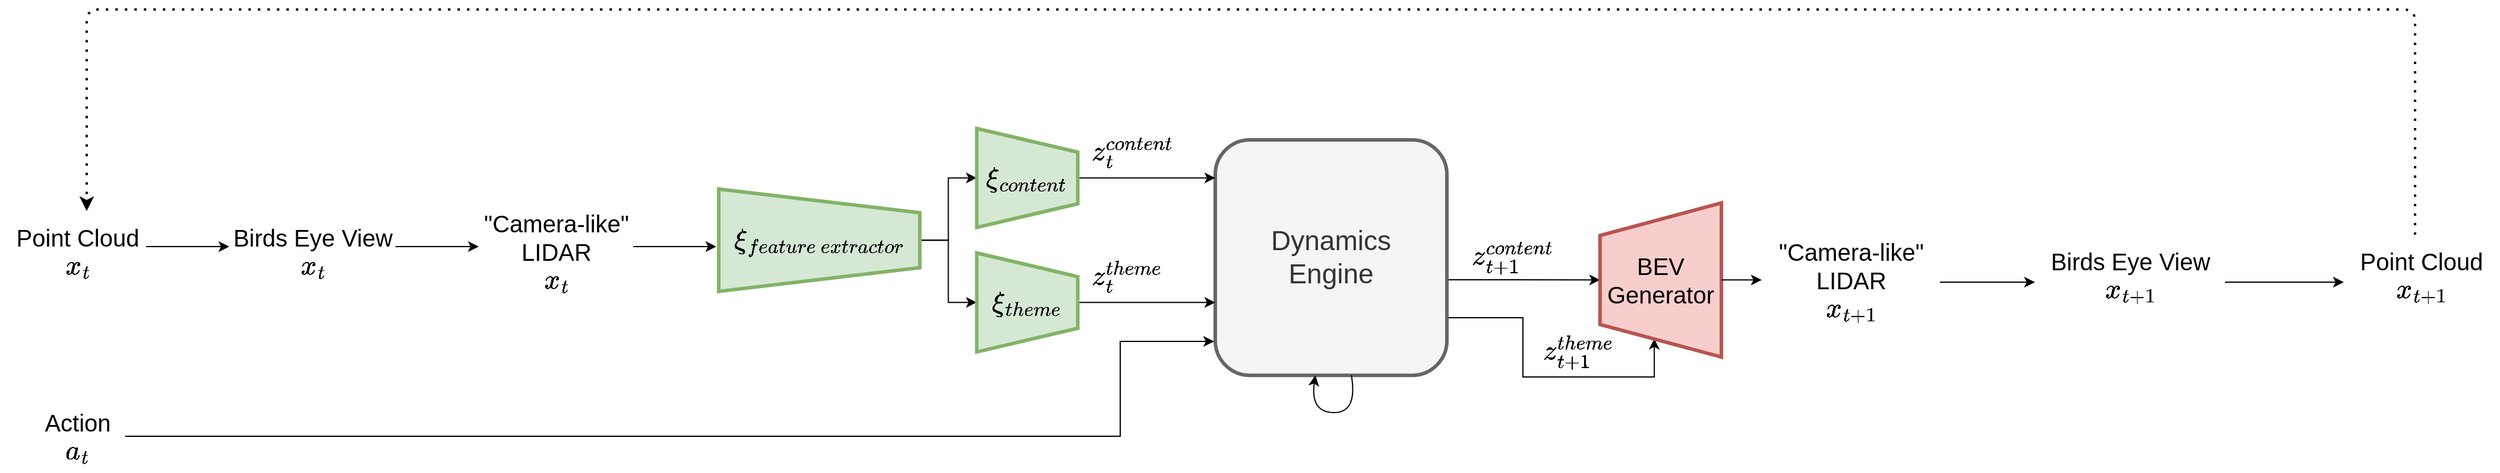 <mxfile version="21.0.2" type="github">
  <diagram id="EVrbKENyEVnjGAG4AELT" name="Page-1">
    <mxGraphModel dx="2440" dy="1301" grid="1" gridSize="10" guides="1" tooltips="1" connect="1" arrows="1" fold="1" page="1" pageScale="1" pageWidth="1169" pageHeight="827" math="1" shadow="0">
      <root>
        <mxCell id="0" />
        <mxCell id="1" parent="0" />
        <mxCell id="2mjd-9uhkY1LPrBKcRSL-13" value="" style="edgeStyle=orthogonalEdgeStyle;rounded=0;orthogonalLoop=1;jettySize=auto;html=1;" parent="1" source="rsoeOqy-VsgO8BAAmOL_-3" target="2mjd-9uhkY1LPrBKcRSL-12" edge="1">
          <mxGeometry relative="1" as="geometry" />
        </mxCell>
        <mxCell id="2mjd-9uhkY1LPrBKcRSL-15" style="edgeStyle=orthogonalEdgeStyle;rounded=0;orthogonalLoop=1;jettySize=auto;html=1;" parent="1" source="rsoeOqy-VsgO8BAAmOL_-3" target="2mjd-9uhkY1LPrBKcRSL-11" edge="1">
          <mxGeometry relative="1" as="geometry" />
        </mxCell>
        <mxCell id="rsoeOqy-VsgO8BAAmOL_-3" value="&lt;div&gt;$$\xi_{feature\&amp;nbsp; extractor}$$&lt;/div&gt;" style="shape=trapezoid;perimeter=trapezoidPerimeter;whiteSpace=wrap;html=1;fixedSize=1;rotation=90;horizontal=0;fontSize=20;fillColor=#d5e8d4;strokeColor=#82b366;strokeWidth=3;" parent="1" vertex="1">
          <mxGeometry x="653.49" y="190" width="86.36" height="169.28" as="geometry" />
        </mxCell>
        <mxCell id="Qng38_FX3BrwguZekm4N-1" style="edgeStyle=orthogonalEdgeStyle;rounded=0;orthogonalLoop=1;jettySize=auto;html=1;" edge="1" parent="1" source="rsoeOqy-VsgO8BAAmOL_-4" target="rsoeOqy-VsgO8BAAmOL_-5">
          <mxGeometry relative="1" as="geometry">
            <Array as="points">
              <mxPoint x="1270" y="308" />
              <mxPoint x="1270" y="308" />
            </Array>
          </mxGeometry>
        </mxCell>
        <mxCell id="Qng38_FX3BrwguZekm4N-2" style="edgeStyle=orthogonalEdgeStyle;rounded=0;orthogonalLoop=1;jettySize=auto;html=1;entryX=0.881;entryY=0.447;entryDx=0;entryDy=0;entryPerimeter=0;" edge="1" parent="1" source="rsoeOqy-VsgO8BAAmOL_-4" target="rsoeOqy-VsgO8BAAmOL_-5">
          <mxGeometry relative="1" as="geometry">
            <Array as="points">
              <mxPoint x="1289" y="340" />
              <mxPoint x="1289" y="390" />
              <mxPoint x="1400" y="390" />
            </Array>
          </mxGeometry>
        </mxCell>
        <mxCell id="rsoeOqy-VsgO8BAAmOL_-4" value="&lt;p style=&quot;line-height: 130%; font-size: 23px;&quot;&gt;&lt;/p&gt;&lt;div style=&quot;font-size: 23px;&quot;&gt;&lt;font style=&quot;font-size: 23px;&quot;&gt;Dynamics&lt;/font&gt;&lt;/div&gt;&lt;div style=&quot;font-size: 23px;&quot;&gt;&lt;font style=&quot;font-size: 23px;&quot;&gt;Engine&lt;/font&gt;&lt;/div&gt;&lt;p style=&quot;font-size: 23px;&quot;&gt;&lt;/p&gt;" style="rounded=1;whiteSpace=wrap;html=1;fillColor=#f5f5f5;strokeColor=#666666;fontColor=#333333;strokeWidth=3;" parent="1" vertex="1">
          <mxGeometry x="1030" y="190" width="195" height="198.6" as="geometry" />
        </mxCell>
        <mxCell id="rsoeOqy-VsgO8BAAmOL_-5" value="&lt;div&gt;BEV Generator&lt;/div&gt;" style="shape=trapezoid;perimeter=trapezoidPerimeter;whiteSpace=wrap;html=1;fixedSize=1;fontSize=20;rotation=90;horizontal=0;direction=east;flipV=1;size=27.5;fillColor=#f8cecc;strokeColor=#b85450;strokeWidth=3;" parent="1" vertex="1">
          <mxGeometry x="1340" y="257.09" width="130" height="102.19" as="geometry" />
        </mxCell>
        <mxCell id="rsoeOqy-VsgO8BAAmOL_-11" value="" style="endArrow=classic;html=1;rounded=0;fontSize=20;" parent="1" edge="1">
          <mxGeometry width="50" height="50" relative="1" as="geometry">
            <mxPoint x="130" y="280" as="sourcePoint" />
            <mxPoint x="200" y="280" as="targetPoint" />
          </mxGeometry>
        </mxCell>
        <mxCell id="rsoeOqy-VsgO8BAAmOL_-14" value="&lt;div&gt;Point Cloud&lt;/div&gt;&lt;div&gt;\(x_t\)&lt;/div&gt;" style="text;html=1;align=center;verticalAlign=middle;resizable=0;points=[];autosize=1;strokeColor=none;fillColor=none;fontSize=20;" parent="1" vertex="1">
          <mxGeometry x="7.34" y="253.6" width="130" height="60" as="geometry" />
        </mxCell>
        <mxCell id="rsoeOqy-VsgO8BAAmOL_-16" value="&lt;div&gt;Action&lt;/div&gt;&lt;div&gt;\(a_t\)&lt;/div&gt;" style="text;html=1;align=center;verticalAlign=middle;resizable=0;points=[];autosize=1;strokeColor=none;fillColor=none;fontSize=20;" parent="1" vertex="1">
          <mxGeometry x="32.34" y="410" width="80" height="60" as="geometry" />
        </mxCell>
        <mxCell id="rsoeOqy-VsgO8BAAmOL_-17" value="" style="endArrow=classic;html=1;rounded=0;fontSize=20;entryX=-0.005;entryY=0.856;entryDx=0;entryDy=0;entryPerimeter=0;" parent="1" source="rsoeOqy-VsgO8BAAmOL_-16" target="rsoeOqy-VsgO8BAAmOL_-4" edge="1">
          <mxGeometry width="50" height="50" relative="1" as="geometry">
            <mxPoint x="815" y="433" as="sourcePoint" />
            <mxPoint x="935" y="433" as="targetPoint" />
            <Array as="points">
              <mxPoint x="950" y="440" />
              <mxPoint x="950" y="360" />
              <mxPoint x="960" y="360" />
            </Array>
          </mxGeometry>
        </mxCell>
        <mxCell id="rsoeOqy-VsgO8BAAmOL_-18" value="&lt;div&gt;Point Cloud&lt;/div&gt;&lt;div&gt;\(x_{t+1}\)&lt;/div&gt;" style="text;html=1;align=center;verticalAlign=middle;resizable=0;points=[];autosize=1;strokeColor=none;fillColor=none;fontSize=20;" parent="1" vertex="1">
          <mxGeometry x="1980" y="273.6" width="130" height="60" as="geometry" />
        </mxCell>
        <mxCell id="rsoeOqy-VsgO8BAAmOL_-19" value="" style="endArrow=classic;html=1;rounded=0;fontSize=20;" parent="1" source="rsoeOqy-VsgO8BAAmOL_-5" edge="1" target="Qng38_FX3BrwguZekm4N-5">
          <mxGeometry width="50" height="50" relative="1" as="geometry">
            <mxPoint x="1436.41" y="443.49" as="sourcePoint" />
            <mxPoint x="1496.41" y="308.49" as="targetPoint" />
          </mxGeometry>
        </mxCell>
        <mxCell id="rsoeOqy-VsgO8BAAmOL_-23" value="" style="endArrow=classic;dashed=1;html=1;dashPattern=1 3;strokeWidth=2;rounded=1;fontSize=20;startArrow=none;startFill=0;endFill=1;" parent="1" edge="1">
          <mxGeometry width="50" height="50" relative="1" as="geometry">
            <mxPoint x="2040" y="270" as="sourcePoint" />
            <mxPoint x="80" y="250" as="targetPoint" />
            <Array as="points">
              <mxPoint x="2040" y="80" />
              <mxPoint x="80" y="80" />
            </Array>
          </mxGeometry>
        </mxCell>
        <mxCell id="2mjd-9uhkY1LPrBKcRSL-4" value="&lt;div&gt;Birds Eye View&lt;br&gt;&lt;/div&gt;&lt;div&gt;\(x_t\)&lt;/div&gt;" style="text;html=1;align=center;verticalAlign=middle;resizable=0;points=[];autosize=1;strokeColor=none;fillColor=none;fontSize=20;" parent="1" vertex="1">
          <mxGeometry x="190" y="253.6" width="160" height="60" as="geometry" />
        </mxCell>
        <mxCell id="2mjd-9uhkY1LPrBKcRSL-5" value="&lt;div&gt;&quot;Camera-like&quot;&lt;/div&gt;&lt;div&gt;LIDAR&lt;/div&gt;&lt;div&gt;\(x_t\)&lt;/div&gt;" style="text;html=1;align=center;verticalAlign=middle;resizable=0;points=[];autosize=1;strokeColor=none;fillColor=none;fontSize=20;" parent="1" vertex="1">
          <mxGeometry x="400" y="238.6" width="150" height="90" as="geometry" />
        </mxCell>
        <mxCell id="2mjd-9uhkY1LPrBKcRSL-6" value="" style="endArrow=classic;html=1;rounded=0;fontSize=20;" parent="1" edge="1">
          <mxGeometry width="50" height="50" relative="1" as="geometry">
            <mxPoint x="340" y="280" as="sourcePoint" />
            <mxPoint x="410" y="280" as="targetPoint" />
          </mxGeometry>
        </mxCell>
        <mxCell id="2mjd-9uhkY1LPrBKcRSL-8" value="" style="endArrow=classic;html=1;rounded=0;fontSize=20;" parent="1" edge="1">
          <mxGeometry width="50" height="50" relative="1" as="geometry">
            <mxPoint x="540" y="280" as="sourcePoint" />
            <mxPoint x="610" y="280" as="targetPoint" />
          </mxGeometry>
        </mxCell>
        <mxCell id="2mjd-9uhkY1LPrBKcRSL-16" style="edgeStyle=orthogonalEdgeStyle;rounded=0;orthogonalLoop=1;jettySize=auto;html=1;" parent="1" source="2mjd-9uhkY1LPrBKcRSL-11" target="rsoeOqy-VsgO8BAAmOL_-4" edge="1">
          <mxGeometry relative="1" as="geometry">
            <Array as="points">
              <mxPoint x="1010" y="222" />
              <mxPoint x="1010" y="222" />
            </Array>
          </mxGeometry>
        </mxCell>
        <mxCell id="2mjd-9uhkY1LPrBKcRSL-11" value="&lt;div&gt;$$\xi_{content}$$&lt;/div&gt;" style="shape=trapezoid;perimeter=trapezoidPerimeter;whiteSpace=wrap;html=1;fixedSize=1;rotation=90;horizontal=0;fontSize=20;fillColor=#d5e8d4;strokeColor=#82b366;strokeWidth=3;" parent="1" vertex="1">
          <mxGeometry x="830" y="179.62" width="83.52" height="85.02" as="geometry" />
        </mxCell>
        <mxCell id="2mjd-9uhkY1LPrBKcRSL-23" style="edgeStyle=orthogonalEdgeStyle;rounded=0;orthogonalLoop=1;jettySize=auto;html=1;" parent="1" source="2mjd-9uhkY1LPrBKcRSL-12" target="rsoeOqy-VsgO8BAAmOL_-4" edge="1">
          <mxGeometry relative="1" as="geometry">
            <Array as="points">
              <mxPoint x="1040" y="327" />
              <mxPoint x="1040" y="327" />
            </Array>
          </mxGeometry>
        </mxCell>
        <mxCell id="2mjd-9uhkY1LPrBKcRSL-12" value="&lt;div&gt;$$\xi_{theme}$$&lt;/div&gt;" style="shape=trapezoid;perimeter=trapezoidPerimeter;whiteSpace=wrap;html=1;fixedSize=1;rotation=90;horizontal=0;fontSize=20;fillColor=#d5e8d4;strokeColor=#82b366;strokeWidth=3;" parent="1" vertex="1">
          <mxGeometry x="830" y="284.64" width="83.52" height="85.02" as="geometry" />
        </mxCell>
        <mxCell id="2mjd-9uhkY1LPrBKcRSL-20" value="&lt;div&gt;\(z^{theme}_{t}\)&lt;/div&gt;" style="text;html=1;align=center;verticalAlign=middle;resizable=0;points=[];autosize=1;strokeColor=none;fillColor=none;fontSize=20;" parent="1" vertex="1">
          <mxGeometry x="870" y="284.64" width="170" height="40" as="geometry" />
        </mxCell>
        <mxCell id="2mjd-9uhkY1LPrBKcRSL-21" value="&lt;div&gt;\(z^{content}_{t}\)&lt;/div&gt;" style="text;html=1;align=center;verticalAlign=middle;resizable=0;points=[];autosize=1;strokeColor=none;fillColor=none;fontSize=20;" parent="1" vertex="1">
          <mxGeometry x="870" y="179.62" width="180" height="40" as="geometry" />
        </mxCell>
        <mxCell id="Qng38_FX3BrwguZekm4N-3" value="&lt;div&gt;\(z^{theme}_{t+1}\)&lt;/div&gt;" style="text;html=1;align=center;verticalAlign=middle;resizable=0;points=[];autosize=1;strokeColor=none;fillColor=none;fontSize=20;" vertex="1" parent="1">
          <mxGeometry x="1240" y="348.6" width="190" height="40" as="geometry" />
        </mxCell>
        <mxCell id="Qng38_FX3BrwguZekm4N-4" value="&lt;div&gt;\(z^{content}_{t+1}\)&lt;/div&gt;" style="text;html=1;align=center;verticalAlign=middle;resizable=0;points=[];autosize=1;strokeColor=none;fillColor=none;fontSize=20;" vertex="1" parent="1">
          <mxGeometry x="1180" y="269.3" width="200" height="40" as="geometry" />
        </mxCell>
        <mxCell id="Qng38_FX3BrwguZekm4N-9" style="edgeStyle=orthogonalEdgeStyle;rounded=0;orthogonalLoop=1;jettySize=auto;html=1;" edge="1" parent="1" source="Qng38_FX3BrwguZekm4N-5" target="Qng38_FX3BrwguZekm4N-6">
          <mxGeometry relative="1" as="geometry">
            <Array as="points">
              <mxPoint x="1670" y="310" />
              <mxPoint x="1670" y="310" />
            </Array>
          </mxGeometry>
        </mxCell>
        <mxCell id="Qng38_FX3BrwguZekm4N-5" value="&lt;div&gt;&quot;Camera-like&quot;&lt;/div&gt;&lt;div&gt;LIDAR&lt;/div&gt;&lt;div&gt;\(x_{t+1}\)&lt;/div&gt;" style="text;html=1;align=center;verticalAlign=middle;resizable=0;points=[];autosize=1;strokeColor=none;fillColor=none;fontSize=20;" vertex="1" parent="1">
          <mxGeometry x="1490" y="263.18" width="150" height="90" as="geometry" />
        </mxCell>
        <mxCell id="Qng38_FX3BrwguZekm4N-10" style="edgeStyle=orthogonalEdgeStyle;rounded=0;orthogonalLoop=1;jettySize=auto;html=1;" edge="1" parent="1" source="Qng38_FX3BrwguZekm4N-6" target="rsoeOqy-VsgO8BAAmOL_-18">
          <mxGeometry relative="1" as="geometry">
            <Array as="points">
              <mxPoint x="1920" y="310" />
              <mxPoint x="1920" y="310" />
            </Array>
          </mxGeometry>
        </mxCell>
        <mxCell id="Qng38_FX3BrwguZekm4N-6" value="&lt;div&gt;Birds Eye View&lt;br&gt;&lt;/div&gt;&lt;div&gt;\(x_{t+1}\)&lt;/div&gt;" style="text;html=1;align=center;verticalAlign=middle;resizable=0;points=[];autosize=1;strokeColor=none;fillColor=none;fontSize=20;" vertex="1" parent="1">
          <mxGeometry x="1720" y="273.6" width="160" height="60" as="geometry" />
        </mxCell>
        <mxCell id="Qng38_FX3BrwguZekm4N-11" value="" style="curved=1;endArrow=classic;html=1;rounded=0;" edge="1" parent="1" source="rsoeOqy-VsgO8BAAmOL_-4" target="rsoeOqy-VsgO8BAAmOL_-4">
          <mxGeometry width="50" height="50" relative="1" as="geometry">
            <mxPoint x="1117.5" y="490" as="sourcePoint" />
            <mxPoint x="1167.5" y="440" as="targetPoint" />
            <Array as="points">
              <mxPoint x="1150" y="420" />
              <mxPoint x="1110" y="420" />
            </Array>
          </mxGeometry>
        </mxCell>
      </root>
    </mxGraphModel>
  </diagram>
</mxfile>
